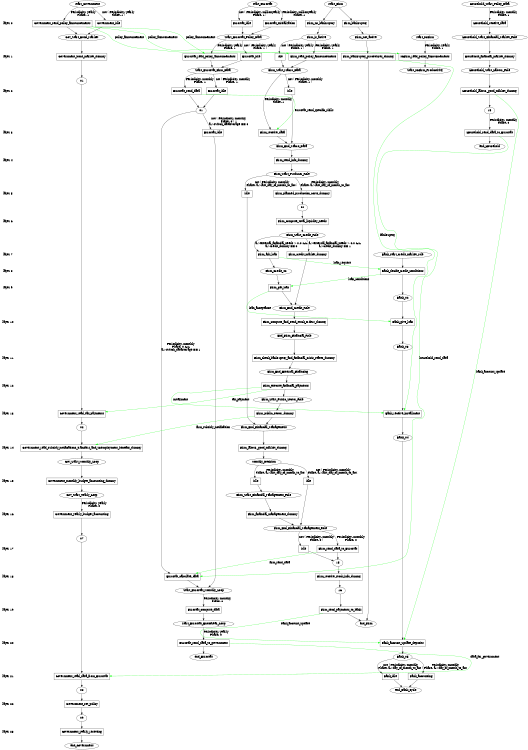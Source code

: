 digraph state_graph {
	rankdir=TB;
	size="8,5;"
	layer_0 [shape=plaintext, label="layer 0"];
	layer_1 [shape=plaintext, label="layer 1"];
	layer_0 -> layer_1 [style=invis];
	layer_2 [shape=plaintext, label="layer 2"];
	layer_1 -> layer_2 [style=invis];
	layer_3 [shape=plaintext, label="layer 3"];
	layer_2 -> layer_3 [style=invis];
	layer_4 [shape=plaintext, label="layer 4"];
	layer_3 -> layer_4 [style=invis];
	layer_5 [shape=plaintext, label="layer 5"];
	layer_4 -> layer_5 [style=invis];
	layer_6 [shape=plaintext, label="layer 6"];
	layer_5 -> layer_6 [style=invis];
	layer_7 [shape=plaintext, label="layer 7"];
	layer_6 -> layer_7 [style=invis];
	layer_8 [shape=plaintext, label="layer 8"];
	layer_7 -> layer_8 [style=invis];
	layer_9 [shape=plaintext, label="layer 9"];
	layer_8 -> layer_9 [style=invis];
	layer_10 [shape=plaintext, label="layer 10"];
	layer_9 -> layer_10 [style=invis];
	layer_11 [shape=plaintext, label="layer 11"];
	layer_10 -> layer_11 [style=invis];
	layer_12 [shape=plaintext, label="layer 12"];
	layer_11 -> layer_12 [style=invis];
	layer_13 [shape=plaintext, label="layer 13"];
	layer_12 -> layer_13 [style=invis];
	layer_14 [shape=plaintext, label="layer 14"];
	layer_13 -> layer_14 [style=invis];
	layer_15 [shape=plaintext, label="layer 15"];
	layer_14 -> layer_15 [style=invis];
	layer_16 [shape=plaintext, label="layer 16"];
	layer_15 -> layer_16 [style=invis];
	layer_17 [shape=plaintext, label="layer 17"];
	layer_16 -> layer_17 [style=invis];
	layer_18 [shape=plaintext, label="layer 18"];
	layer_17 -> layer_18 [style=invis];
	layer_19 [shape=plaintext, label="layer 19"];
	layer_18 -> layer_19 [style=invis];
	layer_20 [shape=plaintext, label="layer 20"];
	layer_19 -> layer_20 [style=invis];
	layer_21 [shape=plaintext, label="layer 21"];
	layer_20 -> layer_21 [style=invis];
	layer_22 [shape=plaintext, label="layer 22"];
	layer_21 -> layer_22 [style=invis];
	layer_23 [shape=plaintext, label="layer 23"];
	layer_22 -> layer_23 [style=invis];
	
	/* States */
	Firm_Monthly_Decision [label = "Monthly_Decision"]
	Firm_Firm_Start_Producer_Role [label = "Firm_Start_Producer_Role"]
	Firm_16 [label = "16"]
	Firm_15 [label = "15"]
	Firm_Firm_End_Macro_Data [label = "Firm_End_Macro_Data"]
	Firm_Firm_Start_Macro_Data [label = "Firm_Start_Macro_Data"]
	Firm_02 [label = "02"]
	Firm_Firm_is_active [label = "Firm_is_active"]
	Firm_start_Firm [label = "start_Firm"]
	Firm_end_Firm [label = "end_Firm"]
	Firm_Firm_not_active [label = "Firm_not_active"]
	Firm_Firm_End_Financial_Management [label = "Firm_End_Financial_Management"]
	Firm_Firm_Start_Public_Sector_Role [label = "Firm_Start_Public_Sector_Role"]
	Firm_Firm_End_External_Financing [label = "Firm_End_External_Financing"]
	Firm_End_Firm_Financial_Role [label = "End_Firm_Financial_Role"]
	Firm_Firm_End_Financial_Management_Role [label = "Firm_End_Financial_Management_Role"]
	Firm_Firm_Start_Financial_Management_Role [label = "Firm_Start_Financial_Management_Role"]
	Firm_Firm_End_Credit_Role [label = "Firm_End_Credit_Role"]
	Firm_Firm_Credit_02 [label = "Firm_Credit_02"]
	Firm_Firm_Start_Credit_Role [label = "Firm_Start_Credit_Role"]
	Household_Household_Start_Labour_Role [label = "Household_Start_Labour_Role"]
	Household_end_Household [label = "end_Household"]
	Household_15 [label = "15"]
	Household_Household_Start_Financial_Market_Role [label = "Household_Start_Financial_Market_Role"]
	Household_Household_Start_Policy_Data [label = "Household_Start_Policy_Data"]
	IGFirm_Start_IGFirm_Productivity [label = "Start_IGFirm_Productivity"]
	IGFirm_start_IGFirm [label = "start_IGFirm"]
	Eurostat_end_Eurostat [label = "end_Eurostat"]
	Eurostat_Start_Eurostat_EndOfYear_Loop [label = "Start_Eurostat_EndOfYear_Loop"]
	Eurostat_Start_Eurostat_Monthly_Loop [label = "Start_Eurostat_Monthly_Loop"]
	Eurostat_01 [label = "01"]
	Eurostat_Start_Eurostat_Firm_Data [label = "Start_Eurostat_Firm_Data"]
	Eurostat_Start_Eurostat_Policy_Data [label = "Start_Eurostat_Policy_Data"]
	Eurostat_start_Eurostat [label = "start_Eurostat"]
	Bank_end_Bank_cycle [label = "end_Bank_cycle"]
	Bank_Bank_05 [label = "Bank_05"]
	Bank_Bank_04 [label = "Bank_04"]
	Bank_Bank_03 [label = "Bank_03"]
	Bank_Bank_02 [label = "Bank_02"]
	Bank_Bank_start_credit_market_role [label = "Bank_start_credit_market_role"]
	Government_end_Government [label = "end_Government"]
	Government_09 [label = "09"]
	Government_08 [label = "08"]
	Government_07 [label = "07"]
	Government_Gov_Start_Yearly_Loop [label = "Gov_Start_Yearly_Loop"]
	Government_Gov_Start_Monthly_Loop [label = "Gov_Start_Monthly_Loop"]
	Government_02 [label = "02"]
	Government_01 [label = "01"]
	Government_Gov_Start_Bond_Market [label = "Gov_Start_Bond_Market"]
	Government_start_Government [label = "start_Government"]
	Firm_Firm_ask_loan_Firm_Start_Credit_Role_Firm_Credit_02 [label = "Firm_ask_loan", shape = rect]
	Firm_Firm_get_loan_Firm_Credit_02_Firm_End_Credit_Role [label = "Firm_get_loan", shape = rect]
	Firm_Firm_financial_management_dummy_Firm_Start_Financial_Management_Role_Firm_End_Financial_Management_Role [label = "Firm_financial_management_dummy", shape = rect]
	Firm_Firm_compute_and_send_stock_orders_dummy_Firm_End_Credit_Role_End_Firm_Financial_Role [label = "Firm_compute_and_send_stock_orders_dummy", shape = rect]
	Firm_Firm_check_bankruptcy_and_financial_crisis_states_dummy_End_Firm_Financial_Role_Firm_End_External_Financing [label = "Firm_check_bankruptcy_and_financial_crisis_states_dummy", shape = rect]
	Firm_Firm_execute_financial_payments_Firm_End_External_Financing_Firm_Start_Public_Sector_Role [label = "Firm_execute_financial_payments", shape = rect]
	Firm_Firm_public_sector_dummy_Firm_Start_Public_Sector_Role_Firm_End_Financial_Management [label = "Firm_public_sector_dummy", shape = rect]
	Firm_Firm_bankruptcy_procedures_dummy_Firm_not_active_end_Firm [label = "Firm_bankruptcy_procedures_dummy", shape = rect]
	Firm_Firm_bankruptcy_start_Firm_Firm_not_active [label = "Firm_bankruptcy", shape = rect]
	Firm_Firm_no_bankruptcy_start_Firm_Firm_is_active [label = "Firm_no_bankruptcy", shape = rect]
	Firm_Firm_compute_total_liquidity_needs_02_Firm_Start_Credit_Role [label = "Firm_compute_total_liquidity_needs", shape = rect]
	Firm_idle_Firm_is_active_Firm_Start_Macro_Data [label = "idle", shape = rect]
	Firm_Firm_read_policy_announcements_Firm_is_active_Firm_Start_Macro_Data [label = "Firm_read_policy_announcements", shape = rect]
	Firm_Firm_receive_data_Firm_Start_Macro_Data_Firm_End_Macro_Data [label = "Firm_receive_data", shape = rect]
	Firm_idle_Firm_Start_Macro_Data_Firm_End_Macro_Data [label = "idle", shape = rect]
	Firm_Firm_send_data_to_Eurostat_Firm_End_Financial_Management_Role_15 [label = "Firm_send_data_to_Eurostat", shape = rect]
	Firm_idle_Firm_End_Financial_Management_Role_15 [label = "idle", shape = rect]
	Firm_Firm_send_payments_to_bank_16_end_Firm [label = "Firm_send_payments_to_bank", shape = rect]
	Firm_Firm_planned_production_costs_dummy_Firm_Start_Producer_Role_02 [label = "Firm_planned_production_costs_dummy", shape = rect]
	Firm_Firm_credit_market_dummy_Firm_Start_Credit_Role_Firm_End_Credit_Role [label = "Firm_credit_market_dummy", shape = rect]
	Firm_Firm_labour_good_market_dummy_Firm_End_Financial_Management_Monthly_Decision [label = "Firm_labour_good_market_dummy", shape = rect]
	Firm_idle_Monthly_Decision_Firm_Start_Financial_Management_Role [label = "idle", shape = rect]
	Firm_idle_Monthly_Decision_Firm_End_Financial_Management_Role [label = "idle", shape = rect]
	Firm_idle_Firm_Start_Producer_Role_Firm_End_Financial_Management [label = "idle", shape = rect]
	Firm_Firm_receive_stock_info_dummy_15_16 [label = "Firm_receive_stock_info_dummy", shape = rect]
	Firm_Firm_send_info_dummy_Firm_End_Macro_Data_Firm_Start_Producer_Role [label = "Firm_send_info_dummy", shape = rect]
	Household_Household_receive_data_Household_Start_Policy_Data_Household_Start_Financial_Market_Role [label = "Household_receive_data", shape = rect]
	Household_Household_send_data_to_Eurostat_15_end_Household [label = "Household_send_data_to_Eurostat", shape = rect]
	Household_Household_labour_good_market_dummy_Household_Start_Labour_Role_15 [label = "Household_labour_good_market_dummy", shape = rect]
	Household_Household_financial_market_dummy_Household_Start_Financial_Market_Role_Household_Start_Labour_Role [label = "Household_financial_market_dummy", shape = rect]
	IGFirm_IGFirm_read_policy_announcements_start_IGFirm_Start_IGFirm_Productivity [label = "IGFirm_read_policy_announcements", shape = rect]
	Eurostat_Eurostat_Initialization_start_Eurostat_Start_Eurostat_Policy_Data [label = "Eurostat_Initialization", shape = rect]
	Eurostat_Eurostat_idle_start_Eurostat_Start_Eurostat_Policy_Data [label = "Eurostat_idle", shape = rect]
	Eurostat_Eurostat_idle_Start_Eurostat_Policy_Data_Start_Eurostat_Firm_Data [label = "Eurostat_idle", shape = rect]
	Eurostat_Eurostat_read_policy_announcements_Start_Eurostat_Policy_Data_Start_Eurostat_Firm_Data [label = "Eurostat_read_policy_announcements", shape = rect]
	Eurostat_Eurostat_send_data_Start_Eurostat_Firm_Data_01 [label = "Eurostat_send_data", shape = rect]
	Eurostat_Eurostat_idle_Start_Eurostat_Firm_Data_01 [label = "Eurostat_idle", shape = rect]
	Eurostat_Eurostat_idle_01_Start_Eurostat_Monthly_Loop [label = "Eurostat_idle", shape = rect]
	Eurostat_Eurostat_calculate_data_01_Start_Eurostat_Monthly_Loop [label = "Eurostat_calculate_data", shape = rect]
	Eurostat_Eurostat_compute_data_Start_Eurostat_Monthly_Loop_Start_Eurostat_EndOfYear_Loop [label = "Eurostat_compute_data", shape = rect]
	Eurostat_Eurostat_send_data_to_government_Start_Eurostat_EndOfYear_Loop_end_Eurostat [label = "Eurostat_send_data_to_government", shape = rect]
	Bank_Bank_decide_credit_conditions_Bank_start_credit_market_role_Bank_02 [label = "Bank_decide_credit_conditions", shape = rect]
	Bank_Bank_give_loan_Bank_02_Bank_03 [label = "Bank_give_loan", shape = rect]
	Bank_Bank_receive_installment_Bank_03_Bank_04 [label = "Bank_receive_installment", shape = rect]
	Bank_Bank_account_update_deposits_Bank_04_Bank_05 [label = "Bank_account_update_deposits", shape = rect]
	Bank_Bank_accounting_Bank_05_end_Bank_cycle [label = "Bank_accounting", shape = rect]
	Bank_Bank_idle_Bank_05_end_Bank_cycle [label = "Bank_idle", shape = rect]
	Government_Government_idle_start_Government_Gov_Start_Bond_Market [label = "Government_idle", shape = rect]
	Government_Government_send_policy_announcements_start_Government_Gov_Start_Bond_Market [label = "Government_send_policy_announcements", shape = rect]
	Government_Government_read_tax_payments_01_02 [label = "Government_read_tax_payments", shape = rect]
	Government_Government_read_subsidy_notifications_transfers_and_unemployment_benefits_dummy_02_Gov_Start_Monthly_Loop [label = "Government_read_subsidy_notifications_transfers_and_unemployment_benefits_dummy", shape = rect]
	Government_Government_monthly_budget_accounting_dummy_Gov_Start_Monthly_Loop_Gov_Start_Yearly_Loop [label = "Government_monthly_budget_accounting_dummy", shape = rect]
	Government_Government_read_data_from_Eurostat_07_08 [label = "Government_read_data_from_Eurostat", shape = rect]
	Government_Government_set_policy_08_09 [label = "Government_set_policy", shape = rect]
	Government_Government_yearly_resetting_09_end_Government [label = "Government_yearly_resetting", shape = rect]
	Government_Government_yearly_budget_accounting_Gov_Start_Yearly_Loop_07 [label = "Government_yearly_budget_accounting", shape = rect]
	Government_Government_bond_market_dummy_Gov_Start_Bond_Market_01 [label = "Government_bond_market_dummy", shape = rect]
	
	/* Transitions */
	Firm_Firm_Start_Credit_Role -> Firm_Firm_ask_loan_Firm_Start_Credit_Role_Firm_Credit_02 [ label = "a->external_financial_needs > 0.0 &&\na->credit_dummy == 0"];
	Firm_Firm_ask_loan_Firm_Start_Credit_Role_Firm_Credit_02 -> Firm_Firm_Credit_02;
	Firm_Firm_Credit_02 -> Firm_Firm_get_loan_Firm_Credit_02_Firm_End_Credit_Role;
	Firm_Firm_get_loan_Firm_Credit_02_Firm_End_Credit_Role -> Firm_Firm_End_Credit_Role;
	Firm_Firm_Start_Financial_Management_Role -> Firm_Firm_financial_management_dummy_Firm_Start_Financial_Management_Role_Firm_End_Financial_Management_Role;
	Firm_Firm_financial_management_dummy_Firm_Start_Financial_Management_Role_Firm_End_Financial_Management_Role -> Firm_Firm_End_Financial_Management_Role;
	Firm_Firm_End_Credit_Role -> Firm_Firm_compute_and_send_stock_orders_dummy_Firm_End_Credit_Role_End_Firm_Financial_Role;
	Firm_Firm_compute_and_send_stock_orders_dummy_Firm_End_Credit_Role_End_Firm_Financial_Role -> Firm_End_Firm_Financial_Role;
	Firm_End_Firm_Financial_Role -> Firm_Firm_check_bankruptcy_and_financial_crisis_states_dummy_End_Firm_Financial_Role_Firm_End_External_Financing;
	Firm_Firm_check_bankruptcy_and_financial_crisis_states_dummy_End_Firm_Financial_Role_Firm_End_External_Financing -> Firm_Firm_End_External_Financing;
	Firm_Firm_End_External_Financing -> Firm_Firm_execute_financial_payments_Firm_End_External_Financing_Firm_Start_Public_Sector_Role;
	Firm_Firm_execute_financial_payments_Firm_End_External_Financing_Firm_Start_Public_Sector_Role -> Firm_Firm_Start_Public_Sector_Role;
	Firm_Firm_Start_Public_Sector_Role -> Firm_Firm_public_sector_dummy_Firm_Start_Public_Sector_Role_Firm_End_Financial_Management;
	Firm_Firm_public_sector_dummy_Firm_Start_Public_Sector_Role_Firm_End_Financial_Management -> Firm_Firm_End_Financial_Management;
	Firm_Firm_not_active -> Firm_Firm_bankruptcy_procedures_dummy_Firm_not_active_end_Firm;
	Firm_Firm_bankruptcy_procedures_dummy_Firm_not_active_end_Firm -> Firm_end_Firm;
	Firm_start_Firm -> Firm_Firm_bankruptcy_start_Firm_Firm_not_active;
	Firm_Firm_bankruptcy_start_Firm_Firm_not_active -> Firm_Firm_not_active;
	Firm_start_Firm -> Firm_Firm_no_bankruptcy_start_Firm_Firm_is_active;
	Firm_Firm_no_bankruptcy_start_Firm_Firm_is_active -> Firm_Firm_is_active;
	Firm_02 -> Firm_Firm_compute_total_liquidity_needs_02_Firm_Start_Credit_Role;
	Firm_Firm_compute_total_liquidity_needs_02_Firm_Start_Credit_Role -> Firm_Firm_Start_Credit_Role;
	Firm_Firm_is_active -> Firm_idle_Firm_is_active_Firm_Start_Macro_Data [ label = "not ( Periodicity: yearly\nPhase: 1 )"];
	Firm_idle_Firm_is_active_Firm_Start_Macro_Data -> Firm_Firm_Start_Macro_Data;
	Firm_Firm_is_active -> Firm_Firm_read_policy_announcements_Firm_is_active_Firm_Start_Macro_Data [ label = "Periodicity: yearly\nPhase: 1"];
	Firm_Firm_read_policy_announcements_Firm_is_active_Firm_Start_Macro_Data -> Firm_Firm_Start_Macro_Data;
	Firm_Firm_Start_Macro_Data -> Firm_Firm_receive_data_Firm_Start_Macro_Data_Firm_End_Macro_Data [ label = "Periodicity: monthly\nPhase: 1"];
	Firm_Firm_receive_data_Firm_Start_Macro_Data_Firm_End_Macro_Data -> Firm_Firm_End_Macro_Data;
	Firm_Firm_Start_Macro_Data -> Firm_idle_Firm_Start_Macro_Data_Firm_End_Macro_Data [ label = "not ( Periodicity: monthly\nPhase: 1 )"];
	Firm_idle_Firm_Start_Macro_Data_Firm_End_Macro_Data -> Firm_Firm_End_Macro_Data;
	Firm_Firm_End_Financial_Management_Role -> Firm_Firm_send_data_to_Eurostat_Firm_End_Financial_Management_Role_15 [ label = "Periodicity: monthly\nPhase: 0"];
	Firm_Firm_send_data_to_Eurostat_Firm_End_Financial_Management_Role_15 -> Firm_15;
	Firm_Firm_End_Financial_Management_Role -> Firm_idle_Firm_End_Financial_Management_Role_15 [ label = "not ( Periodicity: monthly\nPhase: 0 )"];
	Firm_idle_Firm_End_Financial_Management_Role_15 -> Firm_15;
	Firm_16 -> Firm_Firm_send_payments_to_bank_16_end_Firm;
	Firm_Firm_send_payments_to_bank_16_end_Firm -> Firm_end_Firm;
	Firm_Firm_Start_Producer_Role -> Firm_Firm_planned_production_costs_dummy_Firm_Start_Producer_Role_02 [ label = "Periodicity: monthly\nPhase: a->last_day_of_month_to_act"];
	Firm_Firm_planned_production_costs_dummy_Firm_Start_Producer_Role_02 -> Firm_02;
	Firm_Firm_Start_Credit_Role -> Firm_Firm_credit_market_dummy_Firm_Start_Credit_Role_Firm_End_Credit_Role [ label = "a->external_financial_needs > 0.0 &&\na->credit_dummy == 1"];
	Firm_Firm_credit_market_dummy_Firm_Start_Credit_Role_Firm_End_Credit_Role -> Firm_Firm_End_Credit_Role;
	Firm_Firm_End_Financial_Management -> Firm_Firm_labour_good_market_dummy_Firm_End_Financial_Management_Monthly_Decision;
	Firm_Firm_labour_good_market_dummy_Firm_End_Financial_Management_Monthly_Decision -> Firm_Monthly_Decision;
	Firm_Monthly_Decision -> Firm_idle_Monthly_Decision_Firm_Start_Financial_Management_Role [ label = "Periodicity: monthly\nPhase: a->last_day_of_month_to_act"];
	Firm_idle_Monthly_Decision_Firm_Start_Financial_Management_Role -> Firm_Firm_Start_Financial_Management_Role;
	Firm_Monthly_Decision -> Firm_idle_Monthly_Decision_Firm_End_Financial_Management_Role [ label = "not ( Periodicity: monthly\nPhase: a->last_day_of_month_to_act )"];
	Firm_idle_Monthly_Decision_Firm_End_Financial_Management_Role -> Firm_Firm_End_Financial_Management_Role;
	Firm_Firm_Start_Producer_Role -> Firm_idle_Firm_Start_Producer_Role_Firm_End_Financial_Management [ label = "not ( Periodicity: monthly\nPhase: a->last_day_of_month_to_act )"];
	Firm_idle_Firm_Start_Producer_Role_Firm_End_Financial_Management -> Firm_Firm_End_Financial_Management;
	Firm_15 -> Firm_Firm_receive_stock_info_dummy_15_16;
	Firm_Firm_receive_stock_info_dummy_15_16 -> Firm_16;
	Firm_Firm_End_Macro_Data -> Firm_Firm_send_info_dummy_Firm_End_Macro_Data_Firm_Start_Producer_Role;
	Firm_Firm_send_info_dummy_Firm_End_Macro_Data_Firm_Start_Producer_Role -> Firm_Firm_Start_Producer_Role;
	Household_Household_Start_Policy_Data -> Household_Household_receive_data_Household_Start_Policy_Data_Household_Start_Financial_Market_Role [ label = "Periodicity: monthly\nPhase: 1"];
	Household_Household_receive_data_Household_Start_Policy_Data_Household_Start_Financial_Market_Role -> Household_Household_Start_Financial_Market_Role;
	Household_15 -> Household_Household_send_data_to_Eurostat_15_end_Household [ label = "Periodicity: monthly\nPhase: 0"];
	Household_Household_send_data_to_Eurostat_15_end_Household -> Household_end_Household;
	Household_Household_Start_Labour_Role -> Household_Household_labour_good_market_dummy_Household_Start_Labour_Role_15;
	Household_Household_labour_good_market_dummy_Household_Start_Labour_Role_15 -> Household_15;
	Household_Household_Start_Financial_Market_Role -> Household_Household_financial_market_dummy_Household_Start_Financial_Market_Role_Household_Start_Labour_Role;
	Household_Household_financial_market_dummy_Household_Start_Financial_Market_Role_Household_Start_Labour_Role -> Household_Household_Start_Labour_Role;
	IGFirm_start_IGFirm -> IGFirm_IGFirm_read_policy_announcements_start_IGFirm_Start_IGFirm_Productivity [ label = "Periodicity: yearly\nPhase: 1"];
	IGFirm_IGFirm_read_policy_announcements_start_IGFirm_Start_IGFirm_Productivity -> IGFirm_Start_IGFirm_Productivity;
	Eurostat_start_Eurostat -> Eurostat_Eurostat_Initialization_start_Eurostat_Start_Eurostat_Policy_Data [ label = "Periodicity: millionyearly\nPhase: 1"];
	Eurostat_Eurostat_Initialization_start_Eurostat_Start_Eurostat_Policy_Data -> Eurostat_Start_Eurostat_Policy_Data;
	Eurostat_start_Eurostat -> Eurostat_Eurostat_idle_start_Eurostat_Start_Eurostat_Policy_Data [ label = "not ( Periodicity: millionyearly\nPhase: 1 )"];
	Eurostat_Eurostat_idle_start_Eurostat_Start_Eurostat_Policy_Data -> Eurostat_Start_Eurostat_Policy_Data;
	Eurostat_Start_Eurostat_Policy_Data -> Eurostat_Eurostat_idle_Start_Eurostat_Policy_Data_Start_Eurostat_Firm_Data [ label = "not ( Periodicity: yearly\nPhase: 1 )"];
	Eurostat_Eurostat_idle_Start_Eurostat_Policy_Data_Start_Eurostat_Firm_Data -> Eurostat_Start_Eurostat_Firm_Data;
	Eurostat_Start_Eurostat_Policy_Data -> Eurostat_Eurostat_read_policy_announcements_Start_Eurostat_Policy_Data_Start_Eurostat_Firm_Data [ label = "Periodicity: yearly\nPhase: 1"];
	Eurostat_Eurostat_read_policy_announcements_Start_Eurostat_Policy_Data_Start_Eurostat_Firm_Data -> Eurostat_Start_Eurostat_Firm_Data;
	Eurostat_Start_Eurostat_Firm_Data -> Eurostat_Eurostat_send_data_Start_Eurostat_Firm_Data_01 [ label = "Periodicity: monthly\nPhase: 1"];
	Eurostat_Eurostat_send_data_Start_Eurostat_Firm_Data_01 -> Eurostat_01;
	Eurostat_Start_Eurostat_Firm_Data -> Eurostat_Eurostat_idle_Start_Eurostat_Firm_Data_01 [ label = "not ( Periodicity: monthly\nPhase: 1 )"];
	Eurostat_Eurostat_idle_Start_Eurostat_Firm_Data_01 -> Eurostat_01;
	Eurostat_01 -> Eurostat_Eurostat_idle_01_Start_Eurostat_Monthly_Loop [ label = "not ( Periodicity: monthly\nPhase: 0 ) ||\na->switch_datastorage == 0"];
	Eurostat_Eurostat_idle_01_Start_Eurostat_Monthly_Loop -> Eurostat_Start_Eurostat_Monthly_Loop;
	Eurostat_01 -> Eurostat_Eurostat_calculate_data_01_Start_Eurostat_Monthly_Loop [ label = "Periodicity: monthly\nPhase: 0 &&\na->switch_datastorage == 1"];
	Eurostat_Eurostat_calculate_data_01_Start_Eurostat_Monthly_Loop -> Eurostat_Start_Eurostat_Monthly_Loop;
	Eurostat_Start_Eurostat_Monthly_Loop -> Eurostat_Eurostat_compute_data_Start_Eurostat_Monthly_Loop_Start_Eurostat_EndOfYear_Loop [ label = "Periodicity: monthly\nPhase: 0"];
	Eurostat_Eurostat_compute_data_Start_Eurostat_Monthly_Loop_Start_Eurostat_EndOfYear_Loop -> Eurostat_Start_Eurostat_EndOfYear_Loop;
	Eurostat_Start_Eurostat_EndOfYear_Loop -> Eurostat_Eurostat_send_data_to_government_Start_Eurostat_EndOfYear_Loop_end_Eurostat [ label = "Periodicity: yearly\nPhase: 0"];
	Eurostat_Eurostat_send_data_to_government_Start_Eurostat_EndOfYear_Loop_end_Eurostat -> Eurostat_end_Eurostat;
	Bank_Bank_start_credit_market_role -> Bank_Bank_decide_credit_conditions_Bank_start_credit_market_role_Bank_02;
	Bank_Bank_decide_credit_conditions_Bank_start_credit_market_role_Bank_02 -> Bank_Bank_02;
	Bank_Bank_02 -> Bank_Bank_give_loan_Bank_02_Bank_03;
	Bank_Bank_give_loan_Bank_02_Bank_03 -> Bank_Bank_03;
	Bank_Bank_03 -> Bank_Bank_receive_installment_Bank_03_Bank_04;
	Bank_Bank_receive_installment_Bank_03_Bank_04 -> Bank_Bank_04;
	Bank_Bank_04 -> Bank_Bank_account_update_deposits_Bank_04_Bank_05;
	Bank_Bank_account_update_deposits_Bank_04_Bank_05 -> Bank_Bank_05;
	Bank_Bank_05 -> Bank_Bank_accounting_Bank_05_end_Bank_cycle [ label = "Periodicity: monthly\nPhase: a->day_of_month_to_act"];
	Bank_Bank_accounting_Bank_05_end_Bank_cycle -> Bank_end_Bank_cycle;
	Bank_Bank_05 -> Bank_Bank_idle_Bank_05_end_Bank_cycle [ label = "not ( Periodicity: monthly\nPhase: a->day_of_month_to_act )"];
	Bank_Bank_idle_Bank_05_end_Bank_cycle -> Bank_end_Bank_cycle;
	Government_start_Government -> Government_Government_idle_start_Government_Gov_Start_Bond_Market [ label = "not ( Periodicity: yearly\nPhase: 1 )"];
	Government_Government_idle_start_Government_Gov_Start_Bond_Market -> Government_Gov_Start_Bond_Market;
	Government_start_Government -> Government_Government_send_policy_announcements_start_Government_Gov_Start_Bond_Market [ label = "Periodicity: yearly\nPhase: 1"];
	Government_Government_send_policy_announcements_start_Government_Gov_Start_Bond_Market -> Government_Gov_Start_Bond_Market;
	Government_01 -> Government_Government_read_tax_payments_01_02;
	Government_Government_read_tax_payments_01_02 -> Government_02;
	Government_02 -> Government_Government_read_subsidy_notifications_transfers_and_unemployment_benefits_dummy_02_Gov_Start_Monthly_Loop;
	Government_Government_read_subsidy_notifications_transfers_and_unemployment_benefits_dummy_02_Gov_Start_Monthly_Loop -> Government_Gov_Start_Monthly_Loop;
	Government_Gov_Start_Monthly_Loop -> Government_Government_monthly_budget_accounting_dummy_Gov_Start_Monthly_Loop_Gov_Start_Yearly_Loop;
	Government_Government_monthly_budget_accounting_dummy_Gov_Start_Monthly_Loop_Gov_Start_Yearly_Loop -> Government_Gov_Start_Yearly_Loop;
	Government_07 -> Government_Government_read_data_from_Eurostat_07_08;
	Government_Government_read_data_from_Eurostat_07_08 -> Government_08;
	Government_08 -> Government_Government_set_policy_08_09;
	Government_Government_set_policy_08_09 -> Government_09;
	Government_09 -> Government_Government_yearly_resetting_09_end_Government;
	Government_Government_yearly_resetting_09_end_Government -> Government_end_Government;
	Government_Gov_Start_Yearly_Loop -> Government_Government_yearly_budget_accounting_Gov_Start_Yearly_Loop_07 [ label = "Periodicity: yearly\nPhase: 0"];
	Government_Government_yearly_budget_accounting_Gov_Start_Yearly_Loop_07 -> Government_07;
	Government_Gov_Start_Bond_Market -> Government_Government_bond_market_dummy_Gov_Start_Bond_Market_01;
	Government_Government_bond_market_dummy_Gov_Start_Bond_Market_01 -> Government_01;
	
	/* Communications */
	Eurostat_Eurostat_send_data_to_government_Start_Eurostat_EndOfYear_Loop_end_Eurostat -> Government_Government_read_data_from_Eurostat_07_08 [ label = "data_for_government" color="#00ff00" constraint=false];
	Firm_Firm_public_sector_dummy_Firm_Start_Public_Sector_Role_Firm_End_Financial_Management -> Government_Government_read_subsidy_notifications_transfers_and_unemployment_benefits_dummy_02_Gov_Start_Monthly_Loop [ label = "firm_subsidy_notification" color="#00ff00" constraint=false];
	Firm_Firm_execute_financial_payments_Firm_End_External_Financing_Firm_Start_Public_Sector_Role -> Government_Government_read_tax_payments_01_02 [ label = "tax_payment" color="#00ff00" constraint=false];
	Household_Household_labour_good_market_dummy_Household_Start_Labour_Role_15 -> Bank_Bank_account_update_deposits_Bank_04_Bank_05 [ label = "bank_account_update" color="#00ff00" constraint=false];
	Firm_Firm_send_payments_to_bank_16_end_Firm -> Bank_Bank_account_update_deposits_Bank_04_Bank_05 [ label = "bank_account_update" color="#00ff00" constraint=false];
	Firm_Firm_bankruptcy_procedures_dummy_Firm_not_active_end_Firm -> Bank_Bank_receive_installment_Bank_03_Bank_04 [ label = "bankruptcy" color="#00ff00" constraint=false];
	Firm_Firm_execute_financial_payments_Firm_End_External_Financing_Firm_Start_Public_Sector_Role -> Bank_Bank_receive_installment_Bank_03_Bank_04 [ label = "installment" color="#00ff00" constraint=false];
	Firm_Firm_get_loan_Firm_Credit_02_Firm_End_Credit_Role -> Bank_Bank_give_loan_Bank_02_Bank_03 [ label = "loan_acceptance" color="#00ff00" constraint=false];
	Firm_Firm_ask_loan_Firm_Start_Credit_Role_Firm_Credit_02 -> Bank_Bank_decide_credit_conditions_Bank_start_credit_market_role_Bank_02 [ label = "loan_request" color="#00ff00" constraint=false];
	Household_Household_send_data_to_Eurostat_15_end_Household -> Eurostat_Eurostat_calculate_data_01_Start_Eurostat_Monthly_Loop [ label = "household_send_data" color="#00ff00" constraint=false];
	Firm_Firm_send_data_to_Eurostat_Firm_End_Financial_Management_Role_15 -> Eurostat_Eurostat_calculate_data_01_Start_Eurostat_Monthly_Loop [ label = "firm_send_data" color="#00ff00" constraint=false];
	Government_Government_send_policy_announcements_start_Government_Gov_Start_Bond_Market -> Eurostat_Eurostat_read_policy_announcements_Start_Eurostat_Policy_Data_Start_Eurostat_Firm_Data [ label = "policy_announcement" color="#00ff00" constraint=false];
	Government_Government_send_policy_announcements_start_Government_Gov_Start_Bond_Market -> IGFirm_IGFirm_read_policy_announcements_start_IGFirm_Start_IGFirm_Productivity [ label = "policy_announcement" color="#00ff00" constraint=false];
	Eurostat_Eurostat_send_data_Start_Eurostat_Firm_Data_01 -> Firm_Firm_receive_data_Firm_Start_Macro_Data_Firm_End_Macro_Data [ label = "eurostat_send_specific_skills" color="#00ff00" constraint=false];
	Government_Government_send_policy_announcements_start_Government_Gov_Start_Bond_Market -> Firm_Firm_read_policy_announcements_Firm_is_active_Firm_Start_Macro_Data [ label = "policy_announcement" color="#00ff00" constraint=false];
	Bank_Bank_decide_credit_conditions_Bank_start_credit_market_role_Bank_02 -> Firm_Firm_get_loan_Firm_Credit_02_Firm_End_Credit_Role [ label = "loan_conditions" color="#00ff00" constraint=false];
	{ rank=same; layer_0;  Firm_Firm_bankruptcy_start_Firm_Firm_not_active;  Firm_Firm_no_bankruptcy_start_Firm_Firm_is_active;  Household_Household_receive_data_Household_Start_Policy_Data_Household_Start_Financial_Market_Role;  Eurostat_Eurostat_Initialization_start_Eurostat_Start_Eurostat_Policy_Data;  Eurostat_Eurostat_idle_start_Eurostat_Start_Eurostat_Policy_Data;  Government_Government_idle_start_Government_Gov_Start_Bond_Market;  Government_Government_send_policy_announcements_start_Government_Gov_Start_Bond_Market; }
	{ rank=same; layer_1;  Firm_Firm_bankruptcy_procedures_dummy_Firm_not_active_end_Firm;  Firm_idle_Firm_is_active_Firm_Start_Macro_Data;  Firm_Firm_read_policy_announcements_Firm_is_active_Firm_Start_Macro_Data;  Household_Household_financial_market_dummy_Household_Start_Financial_Market_Role_Household_Start_Labour_Role;  IGFirm_IGFirm_read_policy_announcements_start_IGFirm_Start_IGFirm_Productivity;  Eurostat_Eurostat_idle_Start_Eurostat_Policy_Data_Start_Eurostat_Firm_Data;  Eurostat_Eurostat_read_policy_announcements_Start_Eurostat_Policy_Data_Start_Eurostat_Firm_Data;  Government_Government_bond_market_dummy_Gov_Start_Bond_Market_01; }
	{ rank=same; layer_2;  Firm_idle_Firm_Start_Macro_Data_Firm_End_Macro_Data;  Household_Household_labour_good_market_dummy_Household_Start_Labour_Role_15;  Eurostat_Eurostat_send_data_Start_Eurostat_Firm_Data_01;  Eurostat_Eurostat_idle_Start_Eurostat_Firm_Data_01; }
	{ rank=same; layer_3;  Firm_Firm_receive_data_Firm_Start_Macro_Data_Firm_End_Macro_Data;  Household_Household_send_data_to_Eurostat_15_end_Household;  Eurostat_Eurostat_idle_01_Start_Eurostat_Monthly_Loop; }
	{ rank=same; layer_4;  Firm_Firm_send_info_dummy_Firm_End_Macro_Data_Firm_Start_Producer_Role; }
	{ rank=same; layer_5;  Firm_Firm_planned_production_costs_dummy_Firm_Start_Producer_Role_02;  Firm_idle_Firm_Start_Producer_Role_Firm_End_Financial_Management; }
	{ rank=same; layer_6;  Firm_Firm_compute_total_liquidity_needs_02_Firm_Start_Credit_Role; }
	{ rank=same; layer_7;  Firm_Firm_ask_loan_Firm_Start_Credit_Role_Firm_Credit_02;  Firm_Firm_credit_market_dummy_Firm_Start_Credit_Role_Firm_End_Credit_Role; }
	{ rank=same; layer_8;  Bank_Bank_decide_credit_conditions_Bank_start_credit_market_role_Bank_02; }
	{ rank=same; layer_9;  Firm_Firm_get_loan_Firm_Credit_02_Firm_End_Credit_Role; }
	{ rank=same; layer_10;  Firm_Firm_compute_and_send_stock_orders_dummy_Firm_End_Credit_Role_End_Firm_Financial_Role;  Bank_Bank_give_loan_Bank_02_Bank_03; }
	{ rank=same; layer_11;  Firm_Firm_check_bankruptcy_and_financial_crisis_states_dummy_End_Firm_Financial_Role_Firm_End_External_Financing; }
	{ rank=same; layer_12;  Firm_Firm_execute_financial_payments_Firm_End_External_Financing_Firm_Start_Public_Sector_Role; }
	{ rank=same; layer_13;  Firm_Firm_public_sector_dummy_Firm_Start_Public_Sector_Role_Firm_End_Financial_Management;  Bank_Bank_receive_installment_Bank_03_Bank_04;  Government_Government_read_tax_payments_01_02; }
	{ rank=same; layer_14;  Firm_Firm_labour_good_market_dummy_Firm_End_Financial_Management_Monthly_Decision;  Government_Government_read_subsidy_notifications_transfers_and_unemployment_benefits_dummy_02_Gov_Start_Monthly_Loop; }
	{ rank=same; layer_15;  Firm_idle_Monthly_Decision_Firm_Start_Financial_Management_Role;  Firm_idle_Monthly_Decision_Firm_End_Financial_Management_Role;  Government_Government_monthly_budget_accounting_dummy_Gov_Start_Monthly_Loop_Gov_Start_Yearly_Loop; }
	{ rank=same; layer_16;  Firm_Firm_financial_management_dummy_Firm_Start_Financial_Management_Role_Firm_End_Financial_Management_Role;  Government_Government_yearly_budget_accounting_Gov_Start_Yearly_Loop_07; }
	{ rank=same; layer_17;  Firm_Firm_send_data_to_Eurostat_Firm_End_Financial_Management_Role_15;  Firm_idle_Firm_End_Financial_Management_Role_15; }
	{ rank=same; layer_18;  Firm_Firm_receive_stock_info_dummy_15_16;  Eurostat_Eurostat_calculate_data_01_Start_Eurostat_Monthly_Loop; }
	{ rank=same; layer_19;  Firm_Firm_send_payments_to_bank_16_end_Firm;  Eurostat_Eurostat_compute_data_Start_Eurostat_Monthly_Loop_Start_Eurostat_EndOfYear_Loop; }
	{ rank=same; layer_20;  Eurostat_Eurostat_send_data_to_government_Start_Eurostat_EndOfYear_Loop_end_Eurostat;  Bank_Bank_account_update_deposits_Bank_04_Bank_05; }
	{ rank=same; layer_21;  Bank_Bank_accounting_Bank_05_end_Bank_cycle;  Bank_Bank_idle_Bank_05_end_Bank_cycle;  Government_Government_read_data_from_Eurostat_07_08; }
	{ rank=same; layer_22;  Government_Government_set_policy_08_09; }
	{ rank=same; layer_23;  Government_Government_yearly_resetting_09_end_Government; }
}